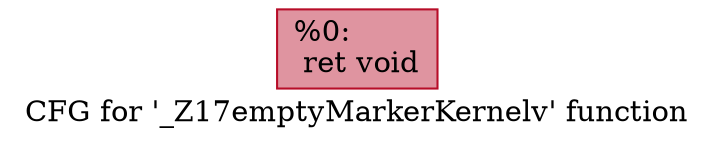 digraph "CFG for '_Z17emptyMarkerKernelv' function" {
	label="CFG for '_Z17emptyMarkerKernelv' function";

	Node0x49611c0 [shape=record,color="#b70d28ff", style=filled, fillcolor="#b70d2870",label="{%0:\l  ret void\l}"];
}
